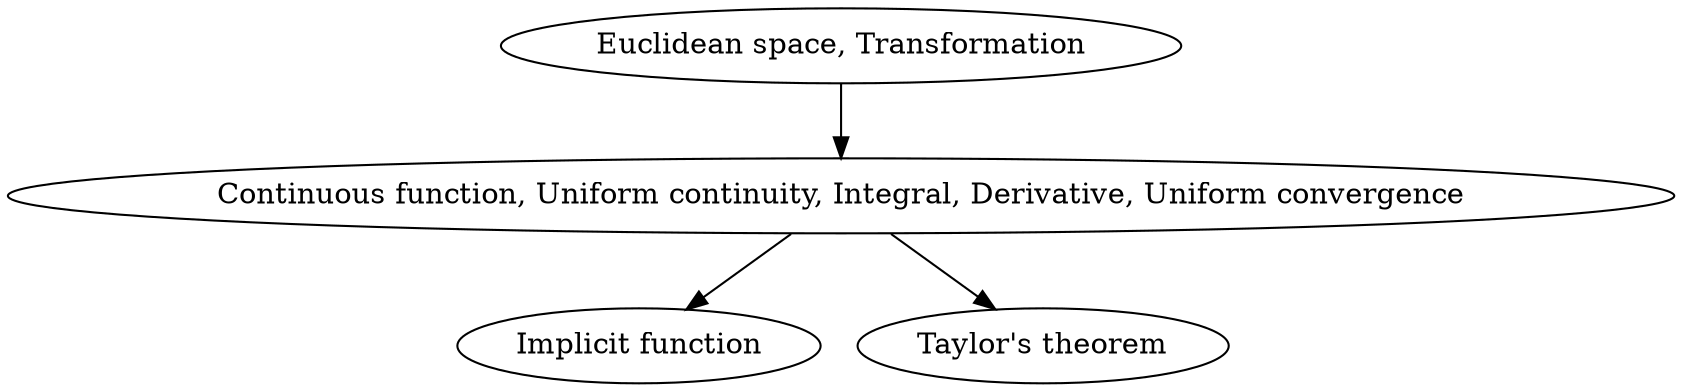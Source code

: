 digraph {
"Continuous function, Uniform continuity, Integral, Derivative, Uniform convergence"
"Euclidean space, Transformation"->"Continuous function, Uniform continuity, Integral, Derivative, Uniform convergence"
"Implicit function"
"Continuous function, Uniform continuity, Integral, Derivative, Uniform convergence"->"Implicit function"
"Taylor's theorem"
"Continuous function, Uniform continuity, Integral, Derivative, Uniform convergence"->"Taylor's theorem"
"Euclidean space, Transformation"
}
